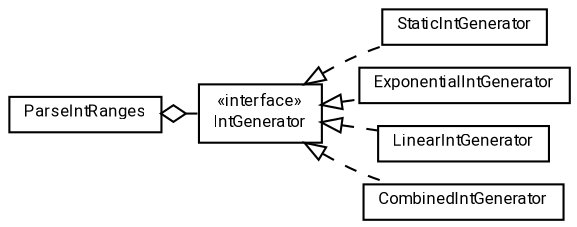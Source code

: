 #!/usr/local/bin/dot
#
# Class diagram 
# Generated by UMLGraph version R5_7_2-60-g0e99a6 (http://www.spinellis.gr/umlgraph/)
#

digraph G {
	graph [fontnames="svg"]
	edge [fontname="Roboto",fontsize=7,labelfontname="Roboto",labelfontsize=7,color="black"];
	node [fontname="Roboto",fontcolor="black",fontsize=8,shape=plaintext,margin=0,width=0,height=0];
	nodesep=0.15;
	ranksep=0.25;
	rankdir=LR;
	// de.lmu.ifi.dbs.elki.utilities.datastructures.range.StaticIntGenerator
	c548748 [label=<<table title="de.lmu.ifi.dbs.elki.utilities.datastructures.range.StaticIntGenerator" border="0" cellborder="1" cellspacing="0" cellpadding="2" href="StaticIntGenerator.html" target="_parent">
		<tr><td><table border="0" cellspacing="0" cellpadding="1">
		<tr><td align="center" balign="center"> <font face="Roboto">StaticIntGenerator</font> </td></tr>
		</table></td></tr>
		</table>>, URL="StaticIntGenerator.html"];
	// de.lmu.ifi.dbs.elki.utilities.datastructures.range.IntGenerator
	c548749 [label=<<table title="de.lmu.ifi.dbs.elki.utilities.datastructures.range.IntGenerator" border="0" cellborder="1" cellspacing="0" cellpadding="2" href="IntGenerator.html" target="_parent">
		<tr><td><table border="0" cellspacing="0" cellpadding="1">
		<tr><td align="center" balign="center"> &#171;interface&#187; </td></tr>
		<tr><td align="center" balign="center"> <font face="Roboto">IntGenerator</font> </td></tr>
		</table></td></tr>
		</table>>, URL="IntGenerator.html"];
	// de.lmu.ifi.dbs.elki.utilities.datastructures.range.ExponentialIntGenerator
	c548750 [label=<<table title="de.lmu.ifi.dbs.elki.utilities.datastructures.range.ExponentialIntGenerator" border="0" cellborder="1" cellspacing="0" cellpadding="2" href="ExponentialIntGenerator.html" target="_parent">
		<tr><td><table border="0" cellspacing="0" cellpadding="1">
		<tr><td align="center" balign="center"> <font face="Roboto">ExponentialIntGenerator</font> </td></tr>
		</table></td></tr>
		</table>>, URL="ExponentialIntGenerator.html"];
	// de.lmu.ifi.dbs.elki.utilities.datastructures.range.LinearIntGenerator
	c548751 [label=<<table title="de.lmu.ifi.dbs.elki.utilities.datastructures.range.LinearIntGenerator" border="0" cellborder="1" cellspacing="0" cellpadding="2" href="LinearIntGenerator.html" target="_parent">
		<tr><td><table border="0" cellspacing="0" cellpadding="1">
		<tr><td align="center" balign="center"> <font face="Roboto">LinearIntGenerator</font> </td></tr>
		</table></td></tr>
		</table>>, URL="LinearIntGenerator.html"];
	// de.lmu.ifi.dbs.elki.utilities.datastructures.range.CombinedIntGenerator
	c548752 [label=<<table title="de.lmu.ifi.dbs.elki.utilities.datastructures.range.CombinedIntGenerator" border="0" cellborder="1" cellspacing="0" cellpadding="2" href="CombinedIntGenerator.html" target="_parent">
		<tr><td><table border="0" cellspacing="0" cellpadding="1">
		<tr><td align="center" balign="center"> <font face="Roboto">CombinedIntGenerator</font> </td></tr>
		</table></td></tr>
		</table>>, URL="CombinedIntGenerator.html"];
	// de.lmu.ifi.dbs.elki.utilities.datastructures.range.ParseIntRanges
	c548753 [label=<<table title="de.lmu.ifi.dbs.elki.utilities.datastructures.range.ParseIntRanges" border="0" cellborder="1" cellspacing="0" cellpadding="2" href="ParseIntRanges.html" target="_parent">
		<tr><td><table border="0" cellspacing="0" cellpadding="1">
		<tr><td align="center" balign="center"> <font face="Roboto">ParseIntRanges</font> </td></tr>
		</table></td></tr>
		</table>>, URL="ParseIntRanges.html"];
	// de.lmu.ifi.dbs.elki.utilities.datastructures.range.StaticIntGenerator implements de.lmu.ifi.dbs.elki.utilities.datastructures.range.IntGenerator
	c548749 -> c548748 [arrowtail=empty,style=dashed,dir=back,weight=9];
	// de.lmu.ifi.dbs.elki.utilities.datastructures.range.ExponentialIntGenerator implements de.lmu.ifi.dbs.elki.utilities.datastructures.range.IntGenerator
	c548749 -> c548750 [arrowtail=empty,style=dashed,dir=back,weight=9];
	// de.lmu.ifi.dbs.elki.utilities.datastructures.range.LinearIntGenerator implements de.lmu.ifi.dbs.elki.utilities.datastructures.range.IntGenerator
	c548749 -> c548751 [arrowtail=empty,style=dashed,dir=back,weight=9];
	// de.lmu.ifi.dbs.elki.utilities.datastructures.range.CombinedIntGenerator implements de.lmu.ifi.dbs.elki.utilities.datastructures.range.IntGenerator
	c548749 -> c548752 [arrowtail=empty,style=dashed,dir=back,weight=9];
	// de.lmu.ifi.dbs.elki.utilities.datastructures.range.ParseIntRanges has de.lmu.ifi.dbs.elki.utilities.datastructures.range.IntGenerator
	c548753 -> c548749 [arrowhead=none,arrowtail=ediamond,dir=back,weight=4];
}

